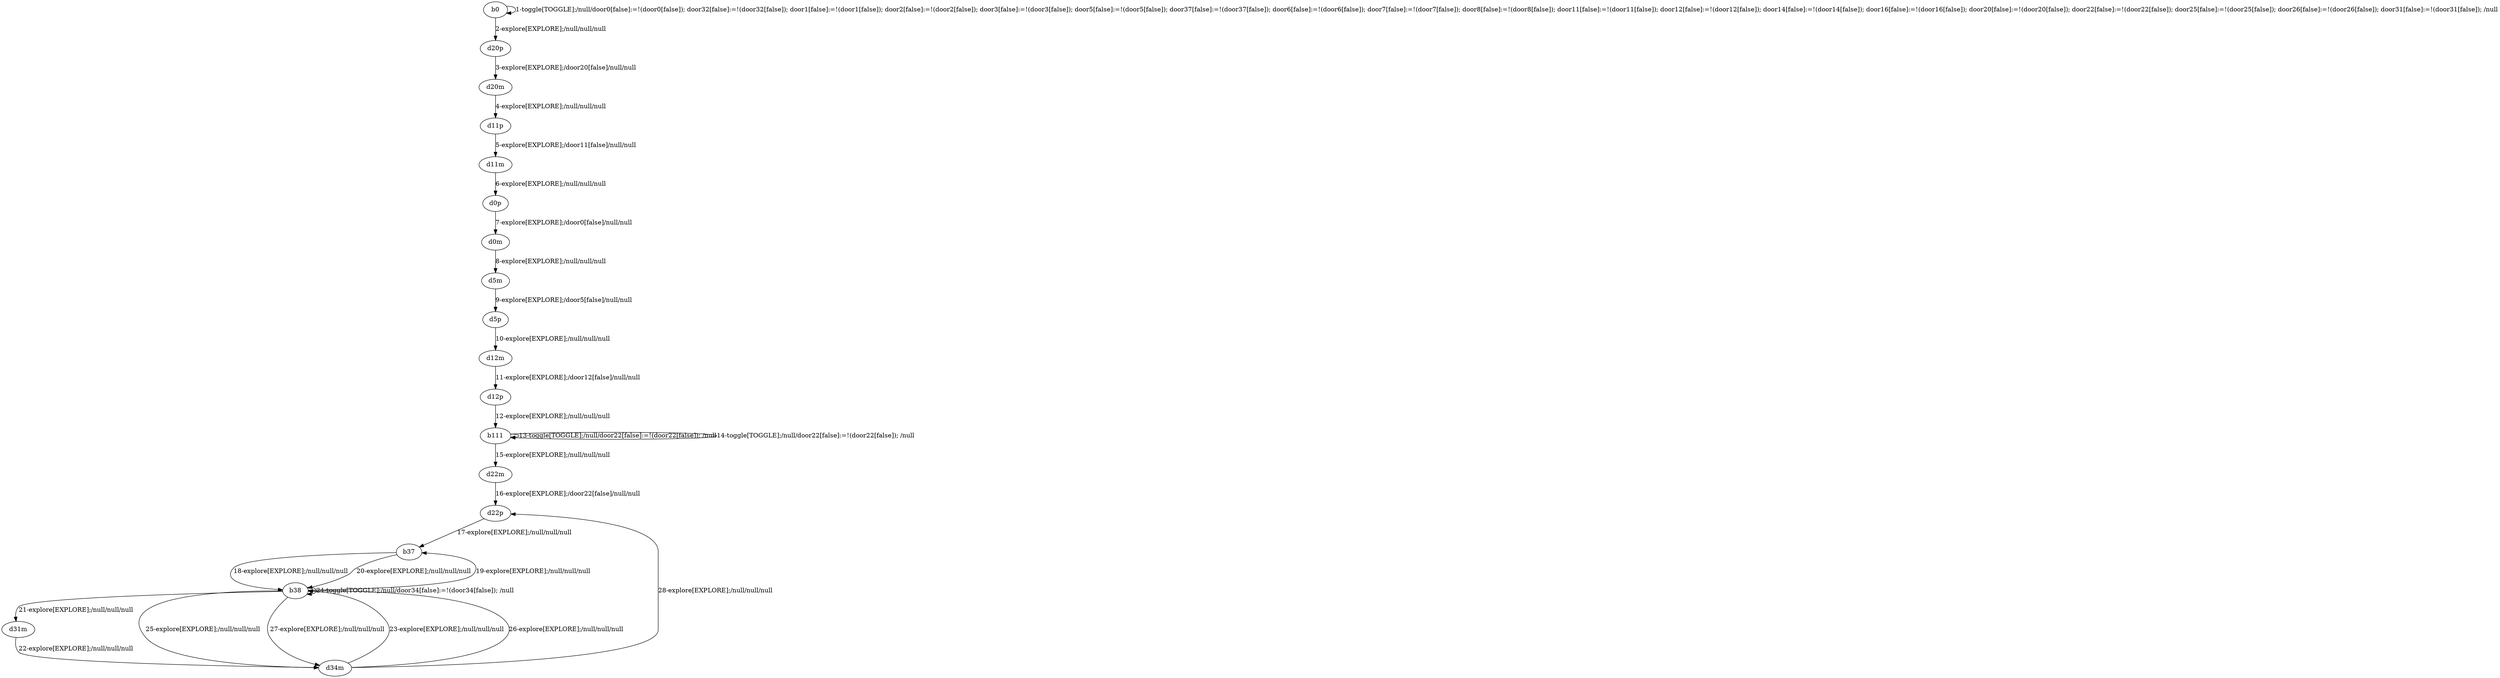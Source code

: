 # Total number of goals covered by this test: 1
# d34m --> d22p

digraph g {
"b0" -> "b0" [label = "1-toggle[TOGGLE];/null/door0[false]:=!(door0[false]); door32[false]:=!(door32[false]); door1[false]:=!(door1[false]); door2[false]:=!(door2[false]); door3[false]:=!(door3[false]); door5[false]:=!(door5[false]); door37[false]:=!(door37[false]); door6[false]:=!(door6[false]); door7[false]:=!(door7[false]); door8[false]:=!(door8[false]); door11[false]:=!(door11[false]); door12[false]:=!(door12[false]); door14[false]:=!(door14[false]); door16[false]:=!(door16[false]); door20[false]:=!(door20[false]); door22[false]:=!(door22[false]); door25[false]:=!(door25[false]); door26[false]:=!(door26[false]); door31[false]:=!(door31[false]); /null"];
"b0" -> "d20p" [label = "2-explore[EXPLORE];/null/null/null"];
"d20p" -> "d20m" [label = "3-explore[EXPLORE];/door20[false]/null/null"];
"d20m" -> "d11p" [label = "4-explore[EXPLORE];/null/null/null"];
"d11p" -> "d11m" [label = "5-explore[EXPLORE];/door11[false]/null/null"];
"d11m" -> "d0p" [label = "6-explore[EXPLORE];/null/null/null"];
"d0p" -> "d0m" [label = "7-explore[EXPLORE];/door0[false]/null/null"];
"d0m" -> "d5m" [label = "8-explore[EXPLORE];/null/null/null"];
"d5m" -> "d5p" [label = "9-explore[EXPLORE];/door5[false]/null/null"];
"d5p" -> "d12m" [label = "10-explore[EXPLORE];/null/null/null"];
"d12m" -> "d12p" [label = "11-explore[EXPLORE];/door12[false]/null/null"];
"d12p" -> "b111" [label = "12-explore[EXPLORE];/null/null/null"];
"b111" -> "b111" [label = "13-toggle[TOGGLE];/null/door22[false]:=!(door22[false]); /null"];
"b111" -> "b111" [label = "14-toggle[TOGGLE];/null/door22[false]:=!(door22[false]); /null"];
"b111" -> "d22m" [label = "15-explore[EXPLORE];/null/null/null"];
"d22m" -> "d22p" [label = "16-explore[EXPLORE];/door22[false]/null/null"];
"d22p" -> "b37" [label = "17-explore[EXPLORE];/null/null/null"];
"b37" -> "b38" [label = "18-explore[EXPLORE];/null/null/null"];
"b38" -> "b37" [label = "19-explore[EXPLORE];/null/null/null"];
"b37" -> "b38" [label = "20-explore[EXPLORE];/null/null/null"];
"b38" -> "d31m" [label = "21-explore[EXPLORE];/null/null/null"];
"d31m" -> "d34m" [label = "22-explore[EXPLORE];/null/null/null"];
"d34m" -> "b38" [label = "23-explore[EXPLORE];/null/null/null"];
"b38" -> "b38" [label = "24-toggle[TOGGLE];/null/door34[false]:=!(door34[false]); /null"];
"b38" -> "d34m" [label = "25-explore[EXPLORE];/null/null/null"];
"d34m" -> "b38" [label = "26-explore[EXPLORE];/null/null/null"];
"b38" -> "d34m" [label = "27-explore[EXPLORE];/null/null/null"];
"d34m" -> "d22p" [label = "28-explore[EXPLORE];/null/null/null"];
}